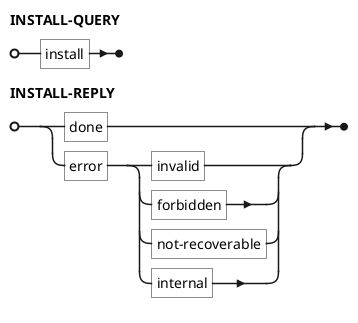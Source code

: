 @startebnf

INSTALL-QUERY = "install";

INSTALL-REPLY = "done" | "error", ( "invalid" | "forbidden" | "not-recoverable" | "internal" );

@endebnf
